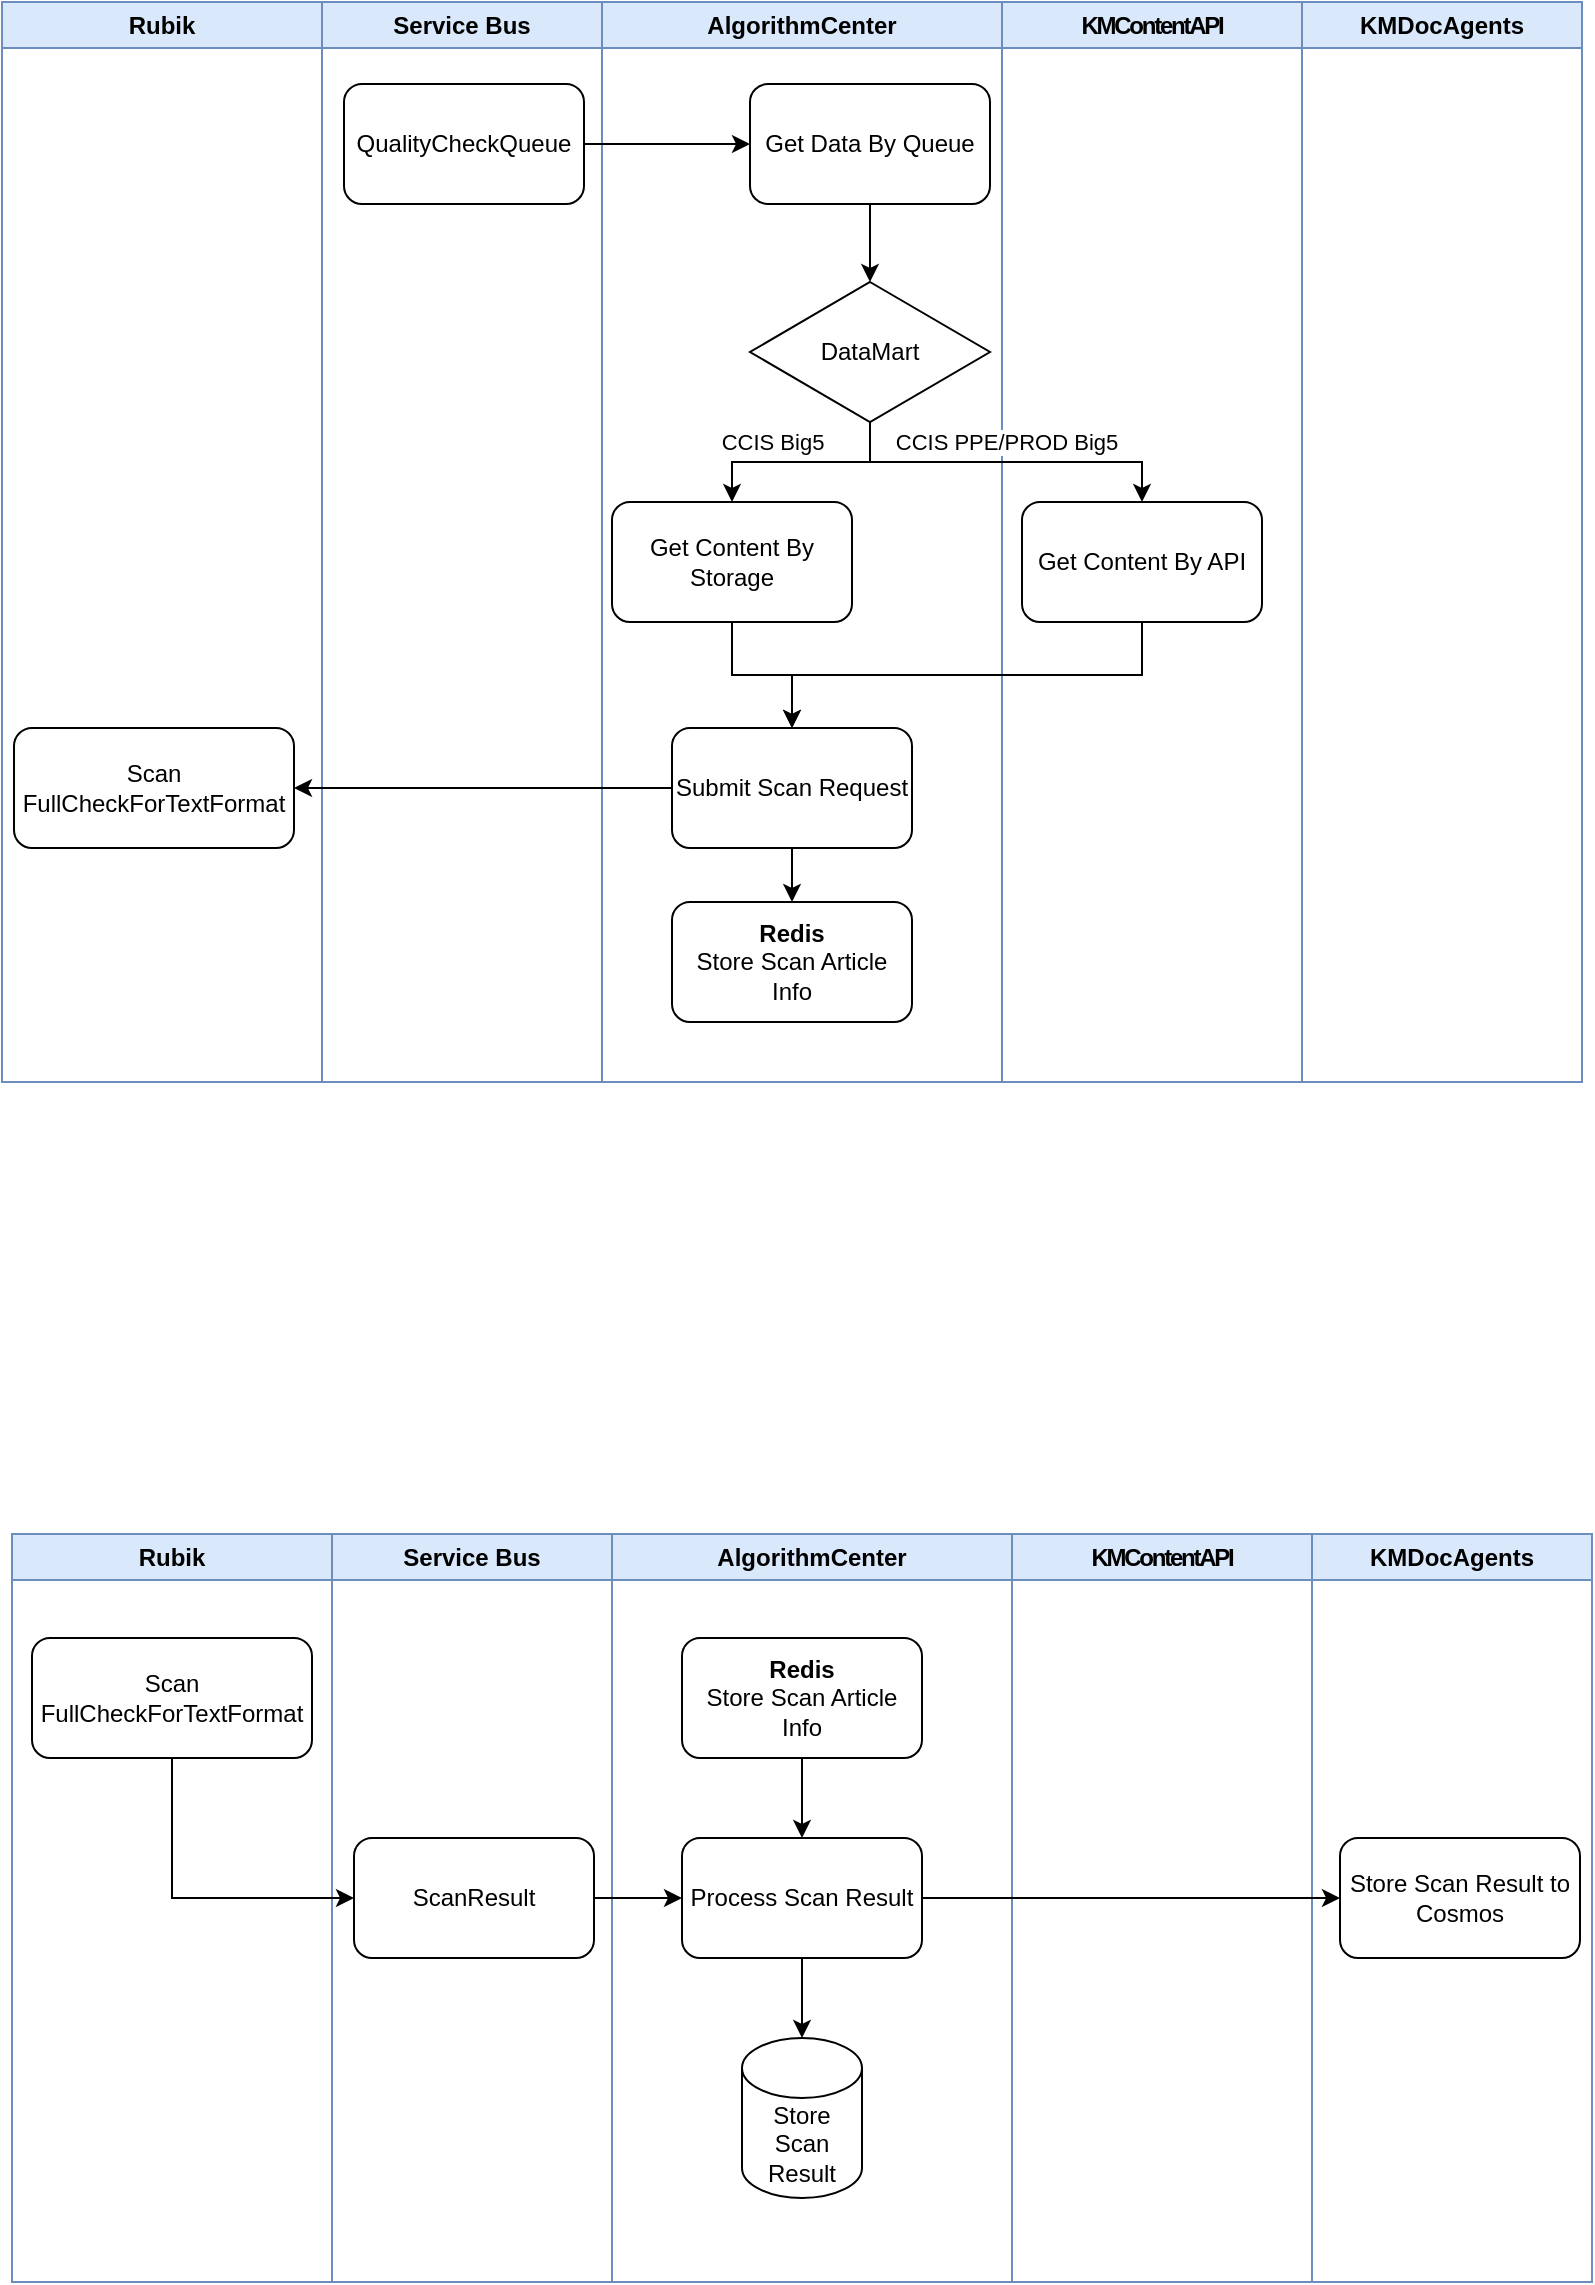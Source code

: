 <mxfile version="24.7.12" pages="2">
  <diagram name="Page-1" id="nZPRc_wx3SArP6eaqZQC">
    <mxGraphModel dx="1426" dy="747" grid="0" gridSize="10" guides="1" tooltips="1" connect="1" arrows="1" fold="1" page="0" pageScale="1" pageWidth="827" pageHeight="1169" math="0" shadow="0">
      <root>
        <mxCell id="0" />
        <mxCell id="1" parent="0" />
        <mxCell id="w8XaqfnSHReKEpxK6DeZ-1" value="Rubik" style="swimlane;whiteSpace=wrap;html=1;fillColor=#dae8fc;strokeColor=#6c8ebf;connectable=1;container=0;" vertex="1" parent="1">
          <mxGeometry x="10" y="60" width="160" height="540" as="geometry" />
        </mxCell>
        <mxCell id="Jjtg4Tj6DGNZkt8a8X1Q-21" value="Scan&lt;br&gt;FullCheckForTextFormat" style="rounded=1;whiteSpace=wrap;html=1;" vertex="1" parent="w8XaqfnSHReKEpxK6DeZ-1">
          <mxGeometry x="6" y="363" width="140" height="60" as="geometry" />
        </mxCell>
        <mxCell id="w8XaqfnSHReKEpxK6DeZ-2" value="Service Bus" style="swimlane;whiteSpace=wrap;html=1;fillColor=#dae8fc;strokeColor=#6c8ebf;container=0;" vertex="1" parent="1">
          <mxGeometry x="170" y="60" width="140" height="540" as="geometry" />
        </mxCell>
        <mxCell id="Jjtg4Tj6DGNZkt8a8X1Q-1" value="QualityCheckQueue" style="rounded=1;whiteSpace=wrap;html=1;" vertex="1" parent="w8XaqfnSHReKEpxK6DeZ-2">
          <mxGeometry x="11" y="41" width="120" height="60" as="geometry" />
        </mxCell>
        <mxCell id="w8XaqfnSHReKEpxK6DeZ-3" value="AlgorithmCenter" style="swimlane;whiteSpace=wrap;html=1;startSize=23;fillColor=#dae8fc;strokeColor=#6c8ebf;container=0;" vertex="1" parent="1">
          <mxGeometry x="310" y="60" width="200" height="540" as="geometry" />
        </mxCell>
        <mxCell id="Jjtg4Tj6DGNZkt8a8X1Q-36" style="edgeStyle=orthogonalEdgeStyle;rounded=0;orthogonalLoop=1;jettySize=auto;html=1;exitX=0.5;exitY=1;exitDx=0;exitDy=0;entryX=0.5;entryY=0;entryDx=0;entryDy=0;" edge="1" parent="w8XaqfnSHReKEpxK6DeZ-3" source="Jjtg4Tj6DGNZkt8a8X1Q-5" target="Jjtg4Tj6DGNZkt8a8X1Q-11">
          <mxGeometry relative="1" as="geometry" />
        </mxCell>
        <mxCell id="Jjtg4Tj6DGNZkt8a8X1Q-5" value="Get Data By Queue" style="rounded=1;whiteSpace=wrap;html=1;" vertex="1" parent="w8XaqfnSHReKEpxK6DeZ-3">
          <mxGeometry x="74" y="41" width="120" height="60" as="geometry" />
        </mxCell>
        <mxCell id="Jjtg4Tj6DGNZkt8a8X1Q-11" value="DataMart" style="rhombus;whiteSpace=wrap;html=1;" vertex="1" parent="w8XaqfnSHReKEpxK6DeZ-3">
          <mxGeometry x="74" y="140" width="120" height="70" as="geometry" />
        </mxCell>
        <mxCell id="Jjtg4Tj6DGNZkt8a8X1Q-19" style="edgeStyle=orthogonalEdgeStyle;rounded=0;orthogonalLoop=1;jettySize=auto;html=1;exitX=0.5;exitY=1;exitDx=0;exitDy=0;" edge="1" parent="w8XaqfnSHReKEpxK6DeZ-3" source="Jjtg4Tj6DGNZkt8a8X1Q-13" target="Jjtg4Tj6DGNZkt8a8X1Q-17">
          <mxGeometry relative="1" as="geometry" />
        </mxCell>
        <mxCell id="Jjtg4Tj6DGNZkt8a8X1Q-13" value="Get Content By Storage" style="rounded=1;whiteSpace=wrap;html=1;" vertex="1" parent="w8XaqfnSHReKEpxK6DeZ-3">
          <mxGeometry x="5" y="250" width="120" height="60" as="geometry" />
        </mxCell>
        <mxCell id="Jjtg4Tj6DGNZkt8a8X1Q-14" style="edgeStyle=orthogonalEdgeStyle;rounded=0;orthogonalLoop=1;jettySize=auto;html=1;exitX=0.5;exitY=1;exitDx=0;exitDy=0;entryX=0.5;entryY=0;entryDx=0;entryDy=0;" edge="1" parent="w8XaqfnSHReKEpxK6DeZ-3" source="Jjtg4Tj6DGNZkt8a8X1Q-11" target="Jjtg4Tj6DGNZkt8a8X1Q-13">
          <mxGeometry relative="1" as="geometry" />
        </mxCell>
        <mxCell id="Jjtg4Tj6DGNZkt8a8X1Q-37" value="CCIS Big5" style="edgeLabel;html=1;align=center;verticalAlign=middle;resizable=0;points=[];" vertex="1" connectable="0" parent="Jjtg4Tj6DGNZkt8a8X1Q-14">
          <mxGeometry x="0.463" relative="1" as="geometry">
            <mxPoint x="10" y="-10" as="offset" />
          </mxGeometry>
        </mxCell>
        <mxCell id="Jjtg4Tj6DGNZkt8a8X1Q-34" style="edgeStyle=orthogonalEdgeStyle;rounded=0;orthogonalLoop=1;jettySize=auto;html=1;exitX=0.5;exitY=1;exitDx=0;exitDy=0;entryX=0.5;entryY=0;entryDx=0;entryDy=0;" edge="1" parent="w8XaqfnSHReKEpxK6DeZ-3" source="Jjtg4Tj6DGNZkt8a8X1Q-17" target="Jjtg4Tj6DGNZkt8a8X1Q-25">
          <mxGeometry relative="1" as="geometry" />
        </mxCell>
        <mxCell id="Jjtg4Tj6DGNZkt8a8X1Q-17" value="Submit Scan Request" style="rounded=1;whiteSpace=wrap;html=1;" vertex="1" parent="w8XaqfnSHReKEpxK6DeZ-3">
          <mxGeometry x="35" y="363" width="120" height="60" as="geometry" />
        </mxCell>
        <mxCell id="Jjtg4Tj6DGNZkt8a8X1Q-25" value="&lt;b&gt;Redis&lt;/b&gt;&lt;br&gt;Store Scan Article Info" style="rounded=1;whiteSpace=wrap;html=1;" vertex="1" parent="w8XaqfnSHReKEpxK6DeZ-3">
          <mxGeometry x="35" y="450" width="120" height="60" as="geometry" />
        </mxCell>
        <mxCell id="Jjtg4Tj6DGNZkt8a8X1Q-6" style="edgeStyle=orthogonalEdgeStyle;rounded=0;orthogonalLoop=1;jettySize=auto;html=1;exitX=1;exitY=0.5;exitDx=0;exitDy=0;entryX=0;entryY=0.5;entryDx=0;entryDy=0;" edge="1" parent="1" source="Jjtg4Tj6DGNZkt8a8X1Q-1" target="Jjtg4Tj6DGNZkt8a8X1Q-5">
          <mxGeometry relative="1" as="geometry" />
        </mxCell>
        <mxCell id="w8XaqfnSHReKEpxK6DeZ-7" value="&lt;div style=&quot;text-align: start;&quot;&gt;&lt;span style=&quot;letter-spacing: -1.12px; text-wrap: nowrap;&quot;&gt;KMContentAPI&lt;/span&gt;&lt;br&gt;&lt;/div&gt;" style="swimlane;whiteSpace=wrap;html=1;startSize=23;fillColor=#dae8fc;strokeColor=#6c8ebf;container=0;" vertex="1" parent="1">
          <mxGeometry x="510" y="60" width="150" height="540" as="geometry" />
        </mxCell>
        <mxCell id="Jjtg4Tj6DGNZkt8a8X1Q-15" value="Get Content By API" style="rounded=1;whiteSpace=wrap;html=1;" vertex="1" parent="w8XaqfnSHReKEpxK6DeZ-7">
          <mxGeometry x="10" y="250" width="120" height="60" as="geometry" />
        </mxCell>
        <mxCell id="Jjtg4Tj6DGNZkt8a8X1Q-16" style="edgeStyle=orthogonalEdgeStyle;rounded=0;orthogonalLoop=1;jettySize=auto;html=1;exitX=0.5;exitY=1;exitDx=0;exitDy=0;" edge="1" parent="1" source="Jjtg4Tj6DGNZkt8a8X1Q-11" target="Jjtg4Tj6DGNZkt8a8X1Q-15">
          <mxGeometry relative="1" as="geometry" />
        </mxCell>
        <mxCell id="Jjtg4Tj6DGNZkt8a8X1Q-38" value="CCIS PPE/PROD Big5" style="edgeLabel;html=1;align=center;verticalAlign=middle;resizable=0;points=[];" vertex="1" connectable="0" parent="Jjtg4Tj6DGNZkt8a8X1Q-16">
          <mxGeometry x="-0.005" y="1" relative="1" as="geometry">
            <mxPoint y="-9" as="offset" />
          </mxGeometry>
        </mxCell>
        <mxCell id="Jjtg4Tj6DGNZkt8a8X1Q-20" style="edgeStyle=orthogonalEdgeStyle;rounded=0;orthogonalLoop=1;jettySize=auto;html=1;exitX=0.5;exitY=1;exitDx=0;exitDy=0;entryX=0.5;entryY=0;entryDx=0;entryDy=0;" edge="1" parent="1" source="Jjtg4Tj6DGNZkt8a8X1Q-15" target="Jjtg4Tj6DGNZkt8a8X1Q-17">
          <mxGeometry relative="1" as="geometry" />
        </mxCell>
        <mxCell id="Jjtg4Tj6DGNZkt8a8X1Q-22" style="edgeStyle=orthogonalEdgeStyle;rounded=0;orthogonalLoop=1;jettySize=auto;html=1;exitX=0;exitY=0.5;exitDx=0;exitDy=0;entryX=1;entryY=0.5;entryDx=0;entryDy=0;" edge="1" parent="1" source="Jjtg4Tj6DGNZkt8a8X1Q-17" target="Jjtg4Tj6DGNZkt8a8X1Q-21">
          <mxGeometry relative="1" as="geometry" />
        </mxCell>
        <mxCell id="Jjtg4Tj6DGNZkt8a8X1Q-31" value="KMDocAgents" style="swimlane;whiteSpace=wrap;html=1;fillColor=#dae8fc;strokeColor=#6c8ebf;container=0;" vertex="1" parent="1">
          <mxGeometry x="660" y="60" width="140" height="540" as="geometry" />
        </mxCell>
        <mxCell id="Jjtg4Tj6DGNZkt8a8X1Q-40" value="Rubik" style="swimlane;whiteSpace=wrap;html=1;fillColor=#dae8fc;strokeColor=#6c8ebf;connectable=1;container=0;" vertex="1" parent="1">
          <mxGeometry x="15" y="826" width="160" height="374" as="geometry" />
        </mxCell>
        <mxCell id="Jjtg4Tj6DGNZkt8a8X1Q-41" value="Scan&lt;br&gt;FullCheckForTextFormat" style="rounded=1;whiteSpace=wrap;html=1;" vertex="1" parent="Jjtg4Tj6DGNZkt8a8X1Q-40">
          <mxGeometry x="10" y="52" width="140" height="60" as="geometry" />
        </mxCell>
        <mxCell id="Jjtg4Tj6DGNZkt8a8X1Q-42" value="Service Bus" style="swimlane;whiteSpace=wrap;html=1;fillColor=#dae8fc;strokeColor=#6c8ebf;container=0;" vertex="1" parent="1">
          <mxGeometry x="175" y="826" width="140" height="374" as="geometry" />
        </mxCell>
        <mxCell id="Jjtg4Tj6DGNZkt8a8X1Q-44" value="ScanResult" style="rounded=1;whiteSpace=wrap;html=1;" vertex="1" parent="Jjtg4Tj6DGNZkt8a8X1Q-42">
          <mxGeometry x="11" y="152" width="120" height="60" as="geometry" />
        </mxCell>
        <mxCell id="Jjtg4Tj6DGNZkt8a8X1Q-45" value="AlgorithmCenter" style="swimlane;whiteSpace=wrap;html=1;startSize=23;fillColor=#dae8fc;strokeColor=#6c8ebf;container=0;" vertex="1" parent="1">
          <mxGeometry x="315" y="826" width="200" height="374" as="geometry" />
        </mxCell>
        <mxCell id="Jjtg4Tj6DGNZkt8a8X1Q-55" style="edgeStyle=orthogonalEdgeStyle;rounded=0;orthogonalLoop=1;jettySize=auto;html=1;exitX=0.5;exitY=1;exitDx=0;exitDy=0;" edge="1" parent="Jjtg4Tj6DGNZkt8a8X1Q-45" source="Jjtg4Tj6DGNZkt8a8X1Q-56" target="Jjtg4Tj6DGNZkt8a8X1Q-57">
          <mxGeometry relative="1" as="geometry" />
        </mxCell>
        <mxCell id="Jjtg4Tj6DGNZkt8a8X1Q-56" value="Process Scan Result" style="rounded=1;whiteSpace=wrap;html=1;" vertex="1" parent="Jjtg4Tj6DGNZkt8a8X1Q-45">
          <mxGeometry x="35" y="152" width="120" height="60" as="geometry" />
        </mxCell>
        <mxCell id="Jjtg4Tj6DGNZkt8a8X1Q-57" value="Store Scan Result" style="shape=cylinder3;whiteSpace=wrap;html=1;boundedLbl=1;backgroundOutline=1;size=15;" vertex="1" parent="Jjtg4Tj6DGNZkt8a8X1Q-45">
          <mxGeometry x="65" y="252" width="60" height="80" as="geometry" />
        </mxCell>
        <mxCell id="Jjtg4Tj6DGNZkt8a8X1Q-58" value="&lt;b&gt;Redis&lt;/b&gt;&lt;br&gt;Store Scan Article Info" style="rounded=1;whiteSpace=wrap;html=1;" vertex="1" parent="Jjtg4Tj6DGNZkt8a8X1Q-45">
          <mxGeometry x="35" y="52" width="120" height="60" as="geometry" />
        </mxCell>
        <mxCell id="Jjtg4Tj6DGNZkt8a8X1Q-59" style="edgeStyle=orthogonalEdgeStyle;rounded=0;orthogonalLoop=1;jettySize=auto;html=1;exitX=0.5;exitY=1;exitDx=0;exitDy=0;" edge="1" parent="Jjtg4Tj6DGNZkt8a8X1Q-45" source="Jjtg4Tj6DGNZkt8a8X1Q-58" target="Jjtg4Tj6DGNZkt8a8X1Q-56">
          <mxGeometry relative="1" as="geometry" />
        </mxCell>
        <mxCell id="Jjtg4Tj6DGNZkt8a8X1Q-61" value="&lt;div style=&quot;text-align: start;&quot;&gt;&lt;span style=&quot;letter-spacing: -1.12px; text-wrap: nowrap;&quot;&gt;KMContentAPI&lt;/span&gt;&lt;br&gt;&lt;/div&gt;" style="swimlane;whiteSpace=wrap;html=1;startSize=23;fillColor=#dae8fc;strokeColor=#6c8ebf;container=0;" vertex="1" parent="1">
          <mxGeometry x="515" y="826" width="150" height="374" as="geometry" />
        </mxCell>
        <mxCell id="Jjtg4Tj6DGNZkt8a8X1Q-67" style="edgeStyle=orthogonalEdgeStyle;rounded=0;orthogonalLoop=1;jettySize=auto;html=1;exitX=0.5;exitY=1;exitDx=0;exitDy=0;entryX=0;entryY=0.5;entryDx=0;entryDy=0;" edge="1" parent="1" source="Jjtg4Tj6DGNZkt8a8X1Q-41" target="Jjtg4Tj6DGNZkt8a8X1Q-44">
          <mxGeometry relative="1" as="geometry" />
        </mxCell>
        <mxCell id="Jjtg4Tj6DGNZkt8a8X1Q-68" style="edgeStyle=orthogonalEdgeStyle;rounded=0;orthogonalLoop=1;jettySize=auto;html=1;exitX=1;exitY=0.5;exitDx=0;exitDy=0;entryX=0;entryY=0.5;entryDx=0;entryDy=0;" edge="1" parent="1" source="Jjtg4Tj6DGNZkt8a8X1Q-44" target="Jjtg4Tj6DGNZkt8a8X1Q-56">
          <mxGeometry relative="1" as="geometry" />
        </mxCell>
        <mxCell id="Jjtg4Tj6DGNZkt8a8X1Q-69" value="KMDocAgents" style="swimlane;whiteSpace=wrap;html=1;fillColor=#dae8fc;strokeColor=#6c8ebf;container=0;" vertex="1" parent="1">
          <mxGeometry x="665" y="826" width="140" height="374" as="geometry" />
        </mxCell>
        <mxCell id="Jjtg4Tj6DGNZkt8a8X1Q-70" value="Store Scan Result to Cosmos" style="rounded=1;whiteSpace=wrap;html=1;" vertex="1" parent="Jjtg4Tj6DGNZkt8a8X1Q-69">
          <mxGeometry x="14" y="152" width="120" height="60" as="geometry" />
        </mxCell>
        <mxCell id="Jjtg4Tj6DGNZkt8a8X1Q-71" style="edgeStyle=orthogonalEdgeStyle;rounded=0;orthogonalLoop=1;jettySize=auto;html=1;exitX=1;exitY=0.5;exitDx=0;exitDy=0;" edge="1" parent="1" source="Jjtg4Tj6DGNZkt8a8X1Q-56" target="Jjtg4Tj6DGNZkt8a8X1Q-70">
          <mxGeometry relative="1" as="geometry" />
        </mxCell>
      </root>
    </mxGraphModel>
  </diagram>
  <diagram id="9x1ArE39Op9YJd5b_G_t" name="Page-2">
    <mxGraphModel dx="1426" dy="747" grid="1" gridSize="10" guides="1" tooltips="1" connect="1" arrows="1" fold="1" page="1" pageScale="1" pageWidth="827" pageHeight="1169" math="0" shadow="0">
      <root>
        <mxCell id="0" />
        <mxCell id="1" parent="0" />
        <mxCell id="jsRABJbGXxrS_mvRtbSF-1" value="" style="rounded=1;whiteSpace=wrap;html=1;" vertex="1" parent="1">
          <mxGeometry x="150" y="40" width="120" height="60" as="geometry" />
        </mxCell>
      </root>
    </mxGraphModel>
  </diagram>
</mxfile>
